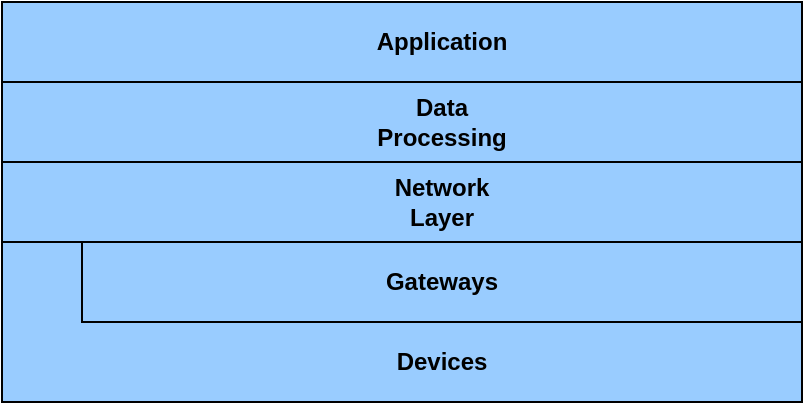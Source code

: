 <mxfile>
    <diagram id="e-VRttzXljjKmyT4nJrO" name="페이지-1">
        <mxGraphModel dx="582" dy="699" grid="1" gridSize="10" guides="1" tooltips="1" connect="1" arrows="1" fold="1" page="1" pageScale="1" pageWidth="827" pageHeight="1169" math="0" shadow="0">
            <root>
                <mxCell id="0"/>
                <mxCell id="1" parent="0"/>
                <mxCell id="2" value="" style="rounded=0;whiteSpace=wrap;html=1;fillColor=#99CCFF;fontStyle=1" vertex="1" parent="1">
                    <mxGeometry x="120" y="160" width="400" height="80" as="geometry"/>
                </mxCell>
                <mxCell id="3" value="" style="rounded=0;whiteSpace=wrap;html=1;fillColor=#99CCFF;fontStyle=1" vertex="1" parent="1">
                    <mxGeometry x="160" y="160" width="360" height="40" as="geometry"/>
                </mxCell>
                <mxCell id="4" value="" style="rounded=0;whiteSpace=wrap;html=1;fillColor=#99CCFF;fontStyle=1" vertex="1" parent="1">
                    <mxGeometry x="120" y="120" width="400" height="40" as="geometry"/>
                </mxCell>
                <mxCell id="5" value="" style="rounded=0;whiteSpace=wrap;html=1;fillColor=#99CCFF;fontStyle=1" vertex="1" parent="1">
                    <mxGeometry x="120" y="80" width="400" height="40" as="geometry"/>
                </mxCell>
                <mxCell id="6" value="" style="rounded=0;whiteSpace=wrap;html=1;fillColor=#99CCFF;fontStyle=1" vertex="1" parent="1">
                    <mxGeometry x="120" y="40" width="400" height="40" as="geometry"/>
                </mxCell>
                <mxCell id="7" value="Devices" style="text;html=1;strokeColor=none;fillColor=#99CCFF;align=center;verticalAlign=middle;whiteSpace=wrap;rounded=0;fontStyle=1" vertex="1" parent="1">
                    <mxGeometry x="310" y="205" width="60" height="30" as="geometry"/>
                </mxCell>
                <mxCell id="8" value="Gateways" style="text;html=1;strokeColor=none;fillColor=#99CCFF;align=center;verticalAlign=middle;whiteSpace=wrap;rounded=0;fontStyle=1" vertex="1" parent="1">
                    <mxGeometry x="310" y="165" width="60" height="30" as="geometry"/>
                </mxCell>
                <mxCell id="9" value="Network Layer" style="text;html=1;strokeColor=none;fillColor=#99CCFF;align=center;verticalAlign=middle;whiteSpace=wrap;rounded=0;fontStyle=1" vertex="1" parent="1">
                    <mxGeometry x="310" y="125" width="60" height="30" as="geometry"/>
                </mxCell>
                <mxCell id="10" value="Data Processing" style="text;html=1;strokeColor=none;fillColor=#99CCFF;align=center;verticalAlign=middle;whiteSpace=wrap;rounded=0;fontStyle=1" vertex="1" parent="1">
                    <mxGeometry x="310" y="85" width="60" height="30" as="geometry"/>
                </mxCell>
                <mxCell id="11" value="Application" style="text;html=1;strokeColor=none;fillColor=#99CCFF;align=center;verticalAlign=middle;whiteSpace=wrap;rounded=0;fontStyle=1" vertex="1" parent="1">
                    <mxGeometry x="310" y="45" width="60" height="30" as="geometry"/>
                </mxCell>
            </root>
        </mxGraphModel>
    </diagram>
    <diagram id="GK2RiWnHCo7238x6sQuU" name="IoT Data Flow">
        <mxGraphModel dx="1515" dy="826" grid="1" gridSize="10" guides="1" tooltips="1" connect="1" arrows="1" fold="1" page="1" pageScale="1" pageWidth="827" pageHeight="1169" math="0" shadow="0">
            <root>
                <mxCell id="0"/>
                <mxCell id="1" parent="0"/>
                <mxCell id="pTvw9uN65wUdyHbXnFdu-31" value="" style="rounded=0;whiteSpace=wrap;html=1;fillColor=#CCCCCC;" vertex="1" parent="1">
                    <mxGeometry x="180" y="10" width="540" height="470" as="geometry"/>
                </mxCell>
                <mxCell id="pTvw9uN65wUdyHbXnFdu-24" value="Server" style="rounded=1;whiteSpace=wrap;html=1;fillColor=#99CCFF;" vertex="1" parent="1">
                    <mxGeometry x="-90" y="270" width="80" height="40" as="geometry"/>
                </mxCell>
                <mxCell id="pTvw9uN65wUdyHbXnFdu-22" value="Device" style="rounded=1;whiteSpace=wrap;html=1;fillColor=#99CCFF;" vertex="1" parent="1">
                    <mxGeometry x="-90" y="190" width="80" height="40" as="geometry"/>
                </mxCell>
                <mxCell id="pTvw9uN65wUdyHbXnFdu-19" value="Device" style="rounded=1;whiteSpace=wrap;html=1;fillColor=#99CCFF;" vertex="1" parent="1">
                    <mxGeometry x="-90" y="110" width="80" height="40" as="geometry"/>
                </mxCell>
                <mxCell id="pTvw9uN65wUdyHbXnFdu-16" style="edgeStyle=none;html=1;exitX=1;exitY=0.5;exitDx=0;exitDy=0;" edge="1" parent="1" source="pTvw9uN65wUdyHbXnFdu-1" target="pTvw9uN65wUdyHbXnFdu-2">
                    <mxGeometry relative="1" as="geometry">
                        <Array as="points">
                            <mxPoint x="200" y="140"/>
                            <mxPoint x="200" y="160"/>
                        </Array>
                    </mxGeometry>
                </mxCell>
                <mxCell id="pTvw9uN65wUdyHbXnFdu-1" value="Gateway" style="rounded=1;whiteSpace=wrap;html=1;fillColor=#99CCFF;" vertex="1" parent="1">
                    <mxGeometry x="80" y="120" width="80" height="40" as="geometry"/>
                </mxCell>
                <mxCell id="pTvw9uN65wUdyHbXnFdu-10" style="edgeStyle=none;html=1;exitX=1;exitY=0.5;exitDx=0;exitDy=0;entryX=0;entryY=0.5;entryDx=0;entryDy=0;" edge="1" parent="1" source="pTvw9uN65wUdyHbXnFdu-2" target="pTvw9uN65wUdyHbXnFdu-4">
                    <mxGeometry relative="1" as="geometry">
                        <Array as="points">
                            <mxPoint x="360" y="160"/>
                            <mxPoint x="360" y="220"/>
                        </Array>
                    </mxGeometry>
                </mxCell>
                <mxCell id="pTvw9uN65wUdyHbXnFdu-26" style="edgeStyle=none;html=1;exitX=1;exitY=0.5;exitDx=0;exitDy=0;entryX=0;entryY=0.5;entryDx=0;entryDy=0;entryPerimeter=0;" edge="1" parent="1" source="pTvw9uN65wUdyHbXnFdu-2" target="pTvw9uN65wUdyHbXnFdu-6">
                    <mxGeometry relative="1" as="geometry">
                        <Array as="points">
                            <mxPoint x="360" y="160"/>
                            <mxPoint x="360" y="80"/>
                        </Array>
                    </mxGeometry>
                </mxCell>
                <mxCell id="pTvw9uN65wUdyHbXnFdu-2" value="Data Collector" style="rounded=1;whiteSpace=wrap;html=1;fillColor=#99CCFF;" vertex="1" parent="1">
                    <mxGeometry x="240" y="120" width="80" height="80" as="geometry"/>
                </mxCell>
                <mxCell id="pTvw9uN65wUdyHbXnFdu-11" style="edgeStyle=none;html=1;exitX=1;exitY=0.5;exitDx=0;exitDy=0;entryX=0;entryY=0.5;entryDx=0;entryDy=0;" edge="1" parent="1" source="pTvw9uN65wUdyHbXnFdu-3" target="pTvw9uN65wUdyHbXnFdu-4">
                    <mxGeometry relative="1" as="geometry">
                        <mxPoint x="400" y="160" as="targetPoint"/>
                        <Array as="points">
                            <mxPoint x="360" y="280"/>
                            <mxPoint x="360" y="220"/>
                        </Array>
                    </mxGeometry>
                </mxCell>
                <mxCell id="pTvw9uN65wUdyHbXnFdu-3" value="Data Collector" style="rounded=1;whiteSpace=wrap;html=1;fillColor=#99CCFF;" vertex="1" parent="1">
                    <mxGeometry x="240" y="240" width="80" height="80" as="geometry"/>
                </mxCell>
                <mxCell id="pTvw9uN65wUdyHbXnFdu-9" value="" style="edgeStyle=none;html=1;" edge="1" parent="1" source="pTvw9uN65wUdyHbXnFdu-4" target="pTvw9uN65wUdyHbXnFdu-6">
                    <mxGeometry relative="1" as="geometry"/>
                </mxCell>
                <mxCell id="pTvw9uN65wUdyHbXnFdu-25" style="edgeStyle=none;html=1;exitX=1;exitY=0.5;exitDx=0;exitDy=0;entryX=0;entryY=0.5;entryDx=0;entryDy=0;" edge="1" parent="1" source="pTvw9uN65wUdyHbXnFdu-4" target="pTvw9uN65wUdyHbXnFdu-7">
                    <mxGeometry relative="1" as="geometry">
                        <Array as="points">
                            <mxPoint x="520" y="220"/>
                        </Array>
                    </mxGeometry>
                </mxCell>
                <mxCell id="pTvw9uN65wUdyHbXnFdu-30" style="edgeStyle=none;html=1;exitX=1;exitY=0.5;exitDx=0;exitDy=0;entryX=1;entryY=0.5;entryDx=0;entryDy=0;" edge="1" parent="1" source="pTvw9uN65wUdyHbXnFdu-4" target="pTvw9uN65wUdyHbXnFdu-28">
                    <mxGeometry relative="1" as="geometry">
                        <Array as="points">
                            <mxPoint x="520" y="220"/>
                            <mxPoint x="520" y="400"/>
                        </Array>
                    </mxGeometry>
                </mxCell>
                <mxCell id="pTvw9uN65wUdyHbXnFdu-4" value="Data Processing" style="rounded=1;whiteSpace=wrap;html=1;fillColor=#99CCFF;" vertex="1" parent="1">
                    <mxGeometry x="400" y="180" width="80" height="80" as="geometry"/>
                </mxCell>
                <mxCell id="pTvw9uN65wUdyHbXnFdu-8" style="edgeStyle=none;html=1;exitX=1;exitY=0.5;exitDx=0;exitDy=0;exitPerimeter=0;entryX=0;entryY=0.5;entryDx=0;entryDy=0;" edge="1" parent="1" source="pTvw9uN65wUdyHbXnFdu-6" target="pTvw9uN65wUdyHbXnFdu-7">
                    <mxGeometry relative="1" as="geometry">
                        <Array as="points">
                            <mxPoint x="520" y="80"/>
                            <mxPoint x="520" y="220"/>
                        </Array>
                    </mxGeometry>
                </mxCell>
                <mxCell id="pTvw9uN65wUdyHbXnFdu-6" value="Storage" style="shape=cylinder3;whiteSpace=wrap;html=1;boundedLbl=1;backgroundOutline=1;size=15;fillColor=#99CCFF;" vertex="1" parent="1">
                    <mxGeometry x="400" y="40" width="80" height="80" as="geometry"/>
                </mxCell>
                <mxCell id="pTvw9uN65wUdyHbXnFdu-7" value="Visualization" style="rounded=1;whiteSpace=wrap;html=1;fillColor=#99CCFF;" vertex="1" parent="1">
                    <mxGeometry x="560" y="180" width="120" height="80" as="geometry"/>
                </mxCell>
                <mxCell id="pTvw9uN65wUdyHbXnFdu-15" style="edgeStyle=none;html=1;exitX=1;exitY=0.5;exitDx=0;exitDy=0;" edge="1" parent="1" source="pTvw9uN65wUdyHbXnFdu-12" target="pTvw9uN65wUdyHbXnFdu-1">
                    <mxGeometry relative="1" as="geometry"/>
                </mxCell>
                <mxCell id="pTvw9uN65wUdyHbXnFdu-12" value="Device" style="rounded=1;whiteSpace=wrap;html=1;fillColor=#99CCFF;" vertex="1" parent="1">
                    <mxGeometry x="-80" y="120" width="80" height="40" as="geometry"/>
                </mxCell>
                <mxCell id="pTvw9uN65wUdyHbXnFdu-17" style="edgeStyle=none;html=1;exitX=1;exitY=0.5;exitDx=0;exitDy=0;" edge="1" parent="1" source="pTvw9uN65wUdyHbXnFdu-13">
                    <mxGeometry relative="1" as="geometry">
                        <mxPoint x="240" y="160" as="targetPoint"/>
                        <Array as="points">
                            <mxPoint x="200" y="220"/>
                            <mxPoint x="200" y="160"/>
                        </Array>
                    </mxGeometry>
                </mxCell>
                <mxCell id="pTvw9uN65wUdyHbXnFdu-13" value="Device" style="rounded=1;whiteSpace=wrap;html=1;fillColor=#99CCFF;" vertex="1" parent="1">
                    <mxGeometry x="-80" y="200" width="80" height="40" as="geometry"/>
                </mxCell>
                <mxCell id="pTvw9uN65wUdyHbXnFdu-18" style="edgeStyle=none;html=1;exitX=1;exitY=0.5;exitDx=0;exitDy=0;" edge="1" parent="1" source="pTvw9uN65wUdyHbXnFdu-14" target="pTvw9uN65wUdyHbXnFdu-3">
                    <mxGeometry relative="1" as="geometry">
                        <Array as="points">
                            <mxPoint x="200" y="300"/>
                            <mxPoint x="200" y="280"/>
                        </Array>
                    </mxGeometry>
                </mxCell>
                <mxCell id="pTvw9uN65wUdyHbXnFdu-14" value="Server" style="rounded=1;whiteSpace=wrap;html=1;fillColor=#99CCFF;" vertex="1" parent="1">
                    <mxGeometry x="-80" y="280" width="80" height="40" as="geometry"/>
                </mxCell>
                <mxCell id="pTvw9uN65wUdyHbXnFdu-20" value="Device" style="rounded=1;whiteSpace=wrap;html=1;fillColor=#99CCFF;" vertex="1" parent="1">
                    <mxGeometry x="-70" y="130" width="80" height="40" as="geometry"/>
                </mxCell>
                <mxCell id="pTvw9uN65wUdyHbXnFdu-21" value="Device" style="rounded=1;whiteSpace=wrap;html=1;fillColor=#99CCFF;" vertex="1" parent="1">
                    <mxGeometry x="-70" y="210" width="80" height="40" as="geometry"/>
                </mxCell>
                <mxCell id="pTvw9uN65wUdyHbXnFdu-23" value="Server" style="rounded=1;whiteSpace=wrap;html=1;fillColor=#99CCFF;" vertex="1" parent="1">
                    <mxGeometry x="-70" y="290" width="80" height="40" as="geometry"/>
                </mxCell>
                <mxCell id="pTvw9uN65wUdyHbXnFdu-29" style="edgeStyle=none;html=1;exitX=0;exitY=0.5;exitDx=0;exitDy=0;entryX=1;entryY=0.5;entryDx=0;entryDy=0;" edge="1" parent="1" source="pTvw9uN65wUdyHbXnFdu-28" target="pTvw9uN65wUdyHbXnFdu-21">
                    <mxGeometry relative="1" as="geometry">
                        <Array as="points">
                            <mxPoint x="120" y="400"/>
                            <mxPoint x="120" y="230"/>
                        </Array>
                    </mxGeometry>
                </mxCell>
                <mxCell id="pTvw9uN65wUdyHbXnFdu-28" value="Device Control" style="rounded=1;whiteSpace=wrap;html=1;fillColor=#99CCFF;" vertex="1" parent="1">
                    <mxGeometry x="240" y="360" width="80" height="80" as="geometry"/>
                </mxCell>
            </root>
        </mxGraphModel>
    </diagram>
</mxfile>